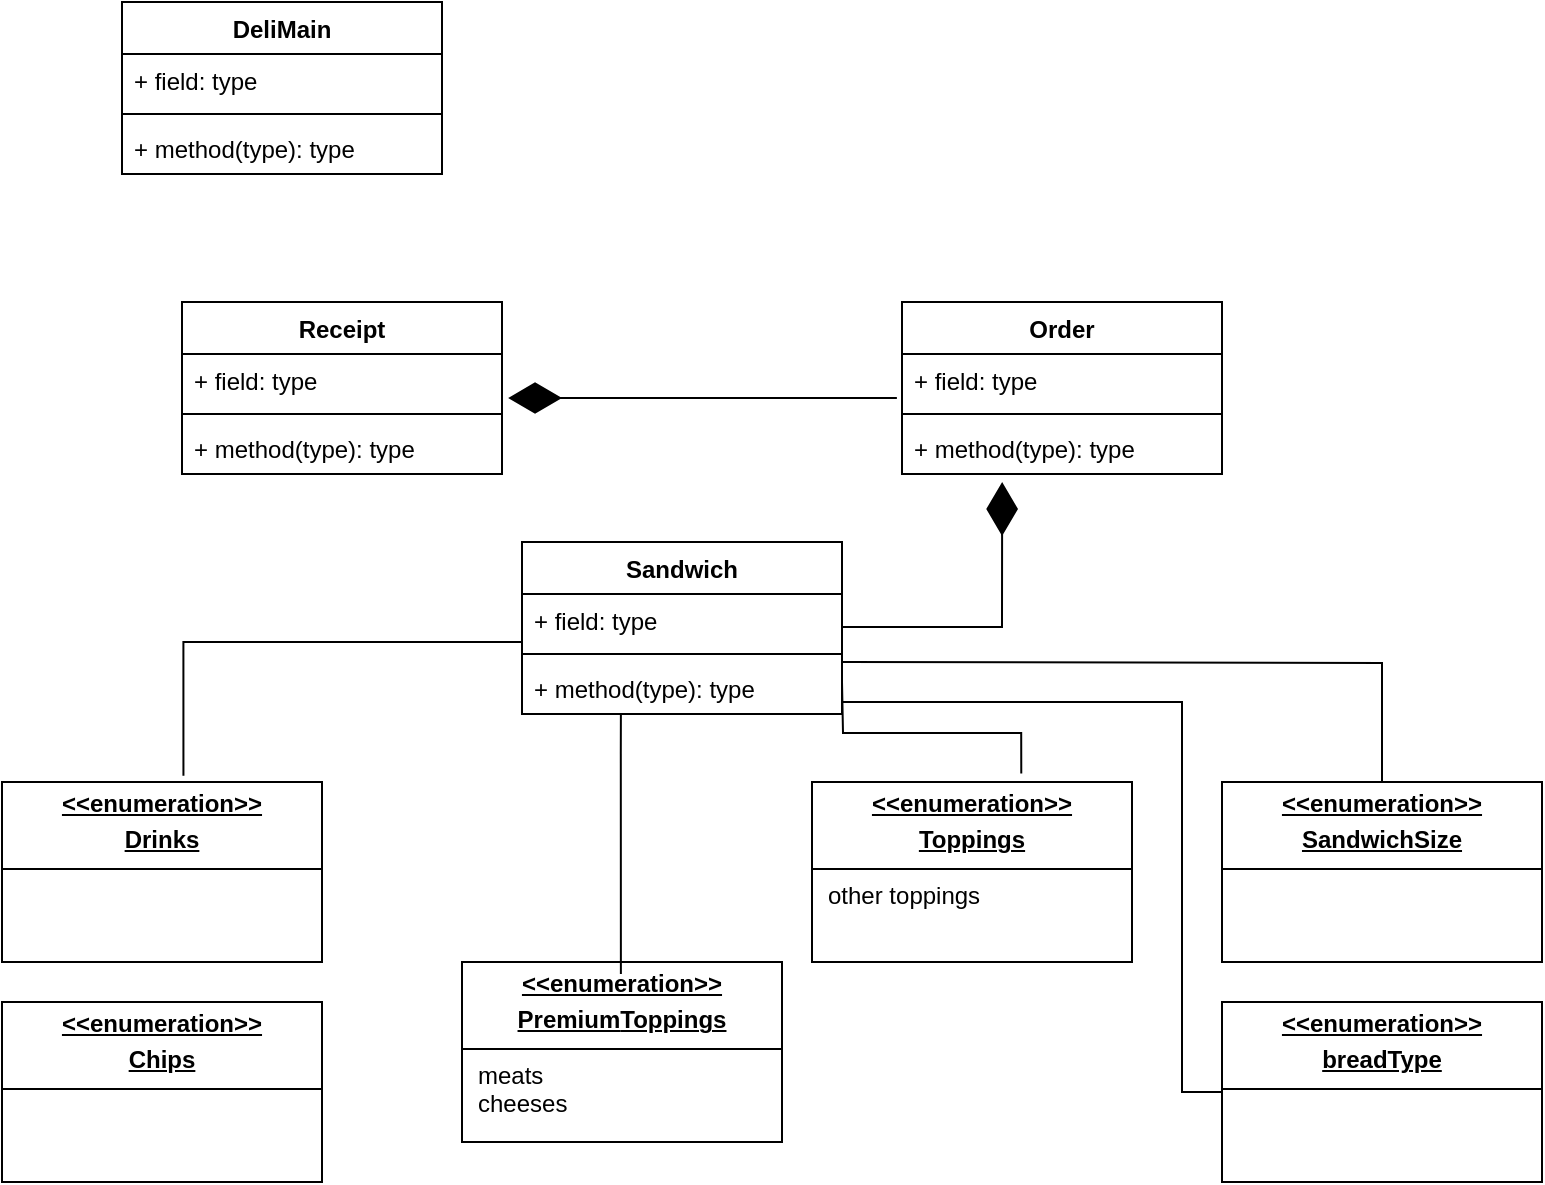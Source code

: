 <mxfile version="24.8.4">
  <diagram name="Page-1" id="rumVpQsurCyaykVWDRZF">
    <mxGraphModel dx="897" dy="892" grid="1" gridSize="10" guides="1" tooltips="1" connect="1" arrows="1" fold="1" page="1" pageScale="1" pageWidth="850" pageHeight="1100" math="0" shadow="0">
      <root>
        <mxCell id="0" />
        <mxCell id="1" parent="0" />
        <mxCell id="EzLmjgrwyXV9JDYycjpP-3" value="&lt;p style=&quot;margin:0px;margin-top:4px;text-align:center;text-decoration:underline;&quot;&gt;&lt;b&gt;&amp;lt;&amp;lt;enumeration&amp;gt;&amp;gt;&lt;/b&gt;&lt;/p&gt;&lt;p style=&quot;margin:0px;margin-top:4px;text-align:center;text-decoration:underline;&quot;&gt;&lt;b&gt;Toppings&lt;/b&gt;&lt;/p&gt;&lt;hr size=&quot;1&quot; style=&quot;border-style:solid;&quot;&gt;&lt;p style=&quot;margin:0px;margin-left:8px;&quot;&gt;other toppings&lt;/p&gt;&lt;p style=&quot;margin:0px;margin-left:8px;&quot;&gt;&lt;br&gt;&lt;/p&gt;" style="verticalAlign=top;align=left;overflow=fill;html=1;whiteSpace=wrap;" vertex="1" parent="1">
          <mxGeometry x="425" y="440" width="160" height="90" as="geometry" />
        </mxCell>
        <mxCell id="EzLmjgrwyXV9JDYycjpP-4" value="&lt;p style=&quot;margin:0px;margin-top:4px;text-align:center;text-decoration:underline;&quot;&gt;&lt;b&gt;&amp;lt;&amp;lt;enumeration&amp;gt;&amp;gt;&lt;/b&gt;&lt;/p&gt;&lt;p style=&quot;margin:0px;margin-top:4px;text-align:center;text-decoration:underline;&quot;&gt;&lt;b&gt;Premium&lt;/b&gt;&lt;b style=&quot;background-color: initial;&quot;&gt;Toppings&lt;/b&gt;&lt;/p&gt;&lt;hr size=&quot;1&quot; style=&quot;border-style:solid;&quot;&gt;&lt;p style=&quot;margin:0px;margin-left:8px;&quot;&gt;meats&lt;/p&gt;&lt;p style=&quot;margin:0px;margin-left:8px;&quot;&gt;cheeses&lt;/p&gt;" style="verticalAlign=top;align=left;overflow=fill;html=1;whiteSpace=wrap;" vertex="1" parent="1">
          <mxGeometry x="250" y="530" width="160" height="90" as="geometry" />
        </mxCell>
        <mxCell id="EzLmjgrwyXV9JDYycjpP-5" value="&lt;p style=&quot;margin:0px;margin-top:4px;text-align:center;text-decoration:underline;&quot;&gt;&lt;b&gt;&amp;lt;&amp;lt;enumeration&amp;gt;&amp;gt;&lt;/b&gt;&lt;/p&gt;&lt;p style=&quot;margin:0px;margin-top:4px;text-align:center;text-decoration:underline;&quot;&gt;&lt;b&gt;SandwichSize&lt;/b&gt;&lt;/p&gt;&lt;hr size=&quot;1&quot; style=&quot;border-style:solid;&quot;&gt;&lt;p style=&quot;margin:0px;margin-left:8px;&quot;&gt;&lt;br&gt;&lt;/p&gt;" style="verticalAlign=top;align=left;overflow=fill;html=1;whiteSpace=wrap;" vertex="1" parent="1">
          <mxGeometry x="630" y="440" width="160" height="90" as="geometry" />
        </mxCell>
        <mxCell id="EzLmjgrwyXV9JDYycjpP-6" value="&lt;p style=&quot;margin:0px;margin-top:4px;text-align:center;text-decoration:underline;&quot;&gt;&lt;b&gt;&amp;lt;&amp;lt;enumeration&amp;gt;&amp;gt;&lt;/b&gt;&lt;/p&gt;&lt;p style=&quot;margin:0px;margin-top:4px;text-align:center;text-decoration:underline;&quot;&gt;&lt;b&gt;breadType&lt;/b&gt;&lt;/p&gt;&lt;hr size=&quot;1&quot; style=&quot;border-style:solid;&quot;&gt;&lt;p style=&quot;margin:0px;margin-left:8px;&quot;&gt;&lt;br&gt;&lt;/p&gt;" style="verticalAlign=top;align=left;overflow=fill;html=1;whiteSpace=wrap;" vertex="1" parent="1">
          <mxGeometry x="630" y="550" width="160" height="90" as="geometry" />
        </mxCell>
        <mxCell id="EzLmjgrwyXV9JDYycjpP-7" value="Order" style="swimlane;fontStyle=1;align=center;verticalAlign=top;childLayout=stackLayout;horizontal=1;startSize=26;horizontalStack=0;resizeParent=1;resizeParentMax=0;resizeLast=0;collapsible=1;marginBottom=0;whiteSpace=wrap;html=1;" vertex="1" parent="1">
          <mxGeometry x="470" y="200" width="160" height="86" as="geometry" />
        </mxCell>
        <mxCell id="EzLmjgrwyXV9JDYycjpP-8" value="+ field: type" style="text;strokeColor=none;fillColor=none;align=left;verticalAlign=top;spacingLeft=4;spacingRight=4;overflow=hidden;rotatable=0;points=[[0,0.5],[1,0.5]];portConstraint=eastwest;whiteSpace=wrap;html=1;" vertex="1" parent="EzLmjgrwyXV9JDYycjpP-7">
          <mxGeometry y="26" width="160" height="26" as="geometry" />
        </mxCell>
        <mxCell id="EzLmjgrwyXV9JDYycjpP-9" value="" style="line;strokeWidth=1;fillColor=none;align=left;verticalAlign=middle;spacingTop=-1;spacingLeft=3;spacingRight=3;rotatable=0;labelPosition=right;points=[];portConstraint=eastwest;strokeColor=inherit;" vertex="1" parent="EzLmjgrwyXV9JDYycjpP-7">
          <mxGeometry y="52" width="160" height="8" as="geometry" />
        </mxCell>
        <mxCell id="EzLmjgrwyXV9JDYycjpP-10" value="+ method(type): type" style="text;strokeColor=none;fillColor=none;align=left;verticalAlign=top;spacingLeft=4;spacingRight=4;overflow=hidden;rotatable=0;points=[[0,0.5],[1,0.5]];portConstraint=eastwest;whiteSpace=wrap;html=1;" vertex="1" parent="EzLmjgrwyXV9JDYycjpP-7">
          <mxGeometry y="60" width="160" height="26" as="geometry" />
        </mxCell>
        <mxCell id="EzLmjgrwyXV9JDYycjpP-11" value="Sandwich" style="swimlane;fontStyle=1;align=center;verticalAlign=top;childLayout=stackLayout;horizontal=1;startSize=26;horizontalStack=0;resizeParent=1;resizeParentMax=0;resizeLast=0;collapsible=1;marginBottom=0;whiteSpace=wrap;html=1;" vertex="1" parent="1">
          <mxGeometry x="280" y="320" width="160" height="86" as="geometry" />
        </mxCell>
        <mxCell id="EzLmjgrwyXV9JDYycjpP-12" value="+ field: type" style="text;strokeColor=none;fillColor=none;align=left;verticalAlign=top;spacingLeft=4;spacingRight=4;overflow=hidden;rotatable=0;points=[[0,0.5],[1,0.5]];portConstraint=eastwest;whiteSpace=wrap;html=1;" vertex="1" parent="EzLmjgrwyXV9JDYycjpP-11">
          <mxGeometry y="26" width="160" height="26" as="geometry" />
        </mxCell>
        <mxCell id="EzLmjgrwyXV9JDYycjpP-13" value="" style="line;strokeWidth=1;fillColor=none;align=left;verticalAlign=middle;spacingTop=-1;spacingLeft=3;spacingRight=3;rotatable=0;labelPosition=right;points=[];portConstraint=eastwest;strokeColor=inherit;" vertex="1" parent="EzLmjgrwyXV9JDYycjpP-11">
          <mxGeometry y="52" width="160" height="8" as="geometry" />
        </mxCell>
        <mxCell id="EzLmjgrwyXV9JDYycjpP-14" value="+ method(type): type" style="text;strokeColor=none;fillColor=none;align=left;verticalAlign=top;spacingLeft=4;spacingRight=4;overflow=hidden;rotatable=0;points=[[0,0.5],[1,0.5]];portConstraint=eastwest;whiteSpace=wrap;html=1;" vertex="1" parent="EzLmjgrwyXV9JDYycjpP-11">
          <mxGeometry y="60" width="160" height="26" as="geometry" />
        </mxCell>
        <mxCell id="EzLmjgrwyXV9JDYycjpP-15" value="&lt;p style=&quot;margin:0px;margin-top:4px;text-align:center;text-decoration:underline;&quot;&gt;&lt;b&gt;&amp;lt;&amp;lt;enumeration&amp;gt;&amp;gt;&lt;/b&gt;&lt;/p&gt;&lt;p style=&quot;margin:0px;margin-top:4px;text-align:center;text-decoration:underline;&quot;&gt;&lt;b&gt;Drinks&lt;/b&gt;&lt;/p&gt;&lt;hr size=&quot;1&quot; style=&quot;border-style:solid;&quot;&gt;&lt;p style=&quot;margin:0px;margin-left:8px;&quot;&gt;&lt;br&gt;&lt;/p&gt;" style="verticalAlign=top;align=left;overflow=fill;html=1;whiteSpace=wrap;" vertex="1" parent="1">
          <mxGeometry x="20" y="440" width="160" height="90" as="geometry" />
        </mxCell>
        <mxCell id="EzLmjgrwyXV9JDYycjpP-16" value="&lt;p style=&quot;margin:0px;margin-top:4px;text-align:center;text-decoration:underline;&quot;&gt;&lt;b&gt;&amp;lt;&amp;lt;enumeration&amp;gt;&amp;gt;&lt;/b&gt;&lt;/p&gt;&lt;p style=&quot;margin:0px;margin-top:4px;text-align:center;text-decoration:underline;&quot;&gt;&lt;b&gt;Chips&lt;/b&gt;&lt;/p&gt;&lt;hr size=&quot;1&quot; style=&quot;border-style:solid;&quot;&gt;&lt;p style=&quot;margin:0px;margin-left:8px;&quot;&gt;&lt;br&gt;&lt;/p&gt;" style="verticalAlign=top;align=left;overflow=fill;html=1;whiteSpace=wrap;" vertex="1" parent="1">
          <mxGeometry x="20" y="550" width="160" height="90" as="geometry" />
        </mxCell>
        <mxCell id="EzLmjgrwyXV9JDYycjpP-17" value="Receipt" style="swimlane;fontStyle=1;align=center;verticalAlign=top;childLayout=stackLayout;horizontal=1;startSize=26;horizontalStack=0;resizeParent=1;resizeParentMax=0;resizeLast=0;collapsible=1;marginBottom=0;whiteSpace=wrap;html=1;" vertex="1" parent="1">
          <mxGeometry x="110" y="200" width="160" height="86" as="geometry" />
        </mxCell>
        <mxCell id="EzLmjgrwyXV9JDYycjpP-18" value="+ field: type" style="text;strokeColor=none;fillColor=none;align=left;verticalAlign=top;spacingLeft=4;spacingRight=4;overflow=hidden;rotatable=0;points=[[0,0.5],[1,0.5]];portConstraint=eastwest;whiteSpace=wrap;html=1;" vertex="1" parent="EzLmjgrwyXV9JDYycjpP-17">
          <mxGeometry y="26" width="160" height="26" as="geometry" />
        </mxCell>
        <mxCell id="EzLmjgrwyXV9JDYycjpP-19" value="" style="line;strokeWidth=1;fillColor=none;align=left;verticalAlign=middle;spacingTop=-1;spacingLeft=3;spacingRight=3;rotatable=0;labelPosition=right;points=[];portConstraint=eastwest;strokeColor=inherit;" vertex="1" parent="EzLmjgrwyXV9JDYycjpP-17">
          <mxGeometry y="52" width="160" height="8" as="geometry" />
        </mxCell>
        <mxCell id="EzLmjgrwyXV9JDYycjpP-20" value="+ method(type): type" style="text;strokeColor=none;fillColor=none;align=left;verticalAlign=top;spacingLeft=4;spacingRight=4;overflow=hidden;rotatable=0;points=[[0,0.5],[1,0.5]];portConstraint=eastwest;whiteSpace=wrap;html=1;" vertex="1" parent="EzLmjgrwyXV9JDYycjpP-17">
          <mxGeometry y="60" width="160" height="26" as="geometry" />
        </mxCell>
        <mxCell id="EzLmjgrwyXV9JDYycjpP-22" value="" style="endArrow=diamondThin;endFill=1;endSize=24;html=1;rounded=0;entryX=1.019;entryY=0.846;entryDx=0;entryDy=0;entryPerimeter=0;exitX=-0.016;exitY=0.846;exitDx=0;exitDy=0;exitPerimeter=0;" edge="1" parent="1" source="EzLmjgrwyXV9JDYycjpP-8" target="EzLmjgrwyXV9JDYycjpP-18">
          <mxGeometry width="160" relative="1" as="geometry">
            <mxPoint x="460" y="248" as="sourcePoint" />
            <mxPoint x="430" y="190" as="targetPoint" />
            <Array as="points" />
          </mxGeometry>
        </mxCell>
        <mxCell id="EzLmjgrwyXV9JDYycjpP-23" value="" style="endArrow=diamondThin;endFill=1;endSize=24;html=1;rounded=0;entryX=0.313;entryY=1.154;entryDx=0;entryDy=0;entryPerimeter=0;" edge="1" parent="1" target="EzLmjgrwyXV9JDYycjpP-10">
          <mxGeometry width="160" relative="1" as="geometry">
            <mxPoint x="440" y="362.44" as="sourcePoint" />
            <mxPoint x="600" y="362.44" as="targetPoint" />
            <Array as="points">
              <mxPoint x="520" y="362.44" />
            </Array>
          </mxGeometry>
        </mxCell>
        <mxCell id="EzLmjgrwyXV9JDYycjpP-24" value="" style="endArrow=none;html=1;edgeStyle=orthogonalEdgeStyle;rounded=0;entryX=0.654;entryY=-0.047;entryDx=0;entryDy=0;entryPerimeter=0;" edge="1" parent="1" target="EzLmjgrwyXV9JDYycjpP-3">
          <mxGeometry relative="1" as="geometry">
            <mxPoint x="440" y="390" as="sourcePoint" />
            <mxPoint x="600" y="390" as="targetPoint" />
          </mxGeometry>
        </mxCell>
        <mxCell id="EzLmjgrwyXV9JDYycjpP-27" value="" style="endArrow=none;html=1;edgeStyle=orthogonalEdgeStyle;rounded=0;entryX=0.5;entryY=0;entryDx=0;entryDy=0;" edge="1" parent="1">
          <mxGeometry relative="1" as="geometry">
            <mxPoint x="329.44" y="406" as="sourcePoint" />
            <mxPoint x="329.44" y="536" as="targetPoint" />
            <Array as="points">
              <mxPoint x="329.44" y="426" />
              <mxPoint x="329.44" y="426" />
            </Array>
          </mxGeometry>
        </mxCell>
        <mxCell id="EzLmjgrwyXV9JDYycjpP-41" value="" style="endArrow=none;html=1;edgeStyle=orthogonalEdgeStyle;rounded=0;exitX=0.567;exitY=-0.035;exitDx=0;exitDy=0;exitPerimeter=0;" edge="1" parent="1" source="EzLmjgrwyXV9JDYycjpP-15">
          <mxGeometry relative="1" as="geometry">
            <mxPoint x="120" y="370" as="sourcePoint" />
            <mxPoint x="280" y="370" as="targetPoint" />
            <Array as="points">
              <mxPoint x="111" y="370" />
            </Array>
          </mxGeometry>
        </mxCell>
        <mxCell id="EzLmjgrwyXV9JDYycjpP-44" value="" style="endArrow=none;html=1;edgeStyle=orthogonalEdgeStyle;rounded=0;entryX=0;entryY=0.5;entryDx=0;entryDy=0;" edge="1" parent="1" target="EzLmjgrwyXV9JDYycjpP-6">
          <mxGeometry relative="1" as="geometry">
            <mxPoint x="440" y="400" as="sourcePoint" />
            <mxPoint x="600" y="600" as="targetPoint" />
            <Array as="points">
              <mxPoint x="610" y="400" />
              <mxPoint x="610" y="595" />
            </Array>
          </mxGeometry>
        </mxCell>
        <mxCell id="EzLmjgrwyXV9JDYycjpP-47" value="" style="endArrow=none;html=1;edgeStyle=orthogonalEdgeStyle;rounded=0;entryX=0.5;entryY=0;entryDx=0;entryDy=0;" edge="1" parent="1" target="EzLmjgrwyXV9JDYycjpP-5">
          <mxGeometry relative="1" as="geometry">
            <mxPoint x="440" y="380" as="sourcePoint" />
            <mxPoint x="710" y="380" as="targetPoint" />
          </mxGeometry>
        </mxCell>
        <mxCell id="EzLmjgrwyXV9JDYycjpP-50" value="DeliMain" style="swimlane;fontStyle=1;align=center;verticalAlign=top;childLayout=stackLayout;horizontal=1;startSize=26;horizontalStack=0;resizeParent=1;resizeParentMax=0;resizeLast=0;collapsible=1;marginBottom=0;whiteSpace=wrap;html=1;" vertex="1" parent="1">
          <mxGeometry x="80" y="50" width="160" height="86" as="geometry" />
        </mxCell>
        <mxCell id="EzLmjgrwyXV9JDYycjpP-51" value="+ field: type" style="text;strokeColor=none;fillColor=none;align=left;verticalAlign=top;spacingLeft=4;spacingRight=4;overflow=hidden;rotatable=0;points=[[0,0.5],[1,0.5]];portConstraint=eastwest;whiteSpace=wrap;html=1;" vertex="1" parent="EzLmjgrwyXV9JDYycjpP-50">
          <mxGeometry y="26" width="160" height="26" as="geometry" />
        </mxCell>
        <mxCell id="EzLmjgrwyXV9JDYycjpP-52" value="" style="line;strokeWidth=1;fillColor=none;align=left;verticalAlign=middle;spacingTop=-1;spacingLeft=3;spacingRight=3;rotatable=0;labelPosition=right;points=[];portConstraint=eastwest;strokeColor=inherit;" vertex="1" parent="EzLmjgrwyXV9JDYycjpP-50">
          <mxGeometry y="52" width="160" height="8" as="geometry" />
        </mxCell>
        <mxCell id="EzLmjgrwyXV9JDYycjpP-53" value="+ method(type): type" style="text;strokeColor=none;fillColor=none;align=left;verticalAlign=top;spacingLeft=4;spacingRight=4;overflow=hidden;rotatable=0;points=[[0,0.5],[1,0.5]];portConstraint=eastwest;whiteSpace=wrap;html=1;" vertex="1" parent="EzLmjgrwyXV9JDYycjpP-50">
          <mxGeometry y="60" width="160" height="26" as="geometry" />
        </mxCell>
      </root>
    </mxGraphModel>
  </diagram>
</mxfile>
